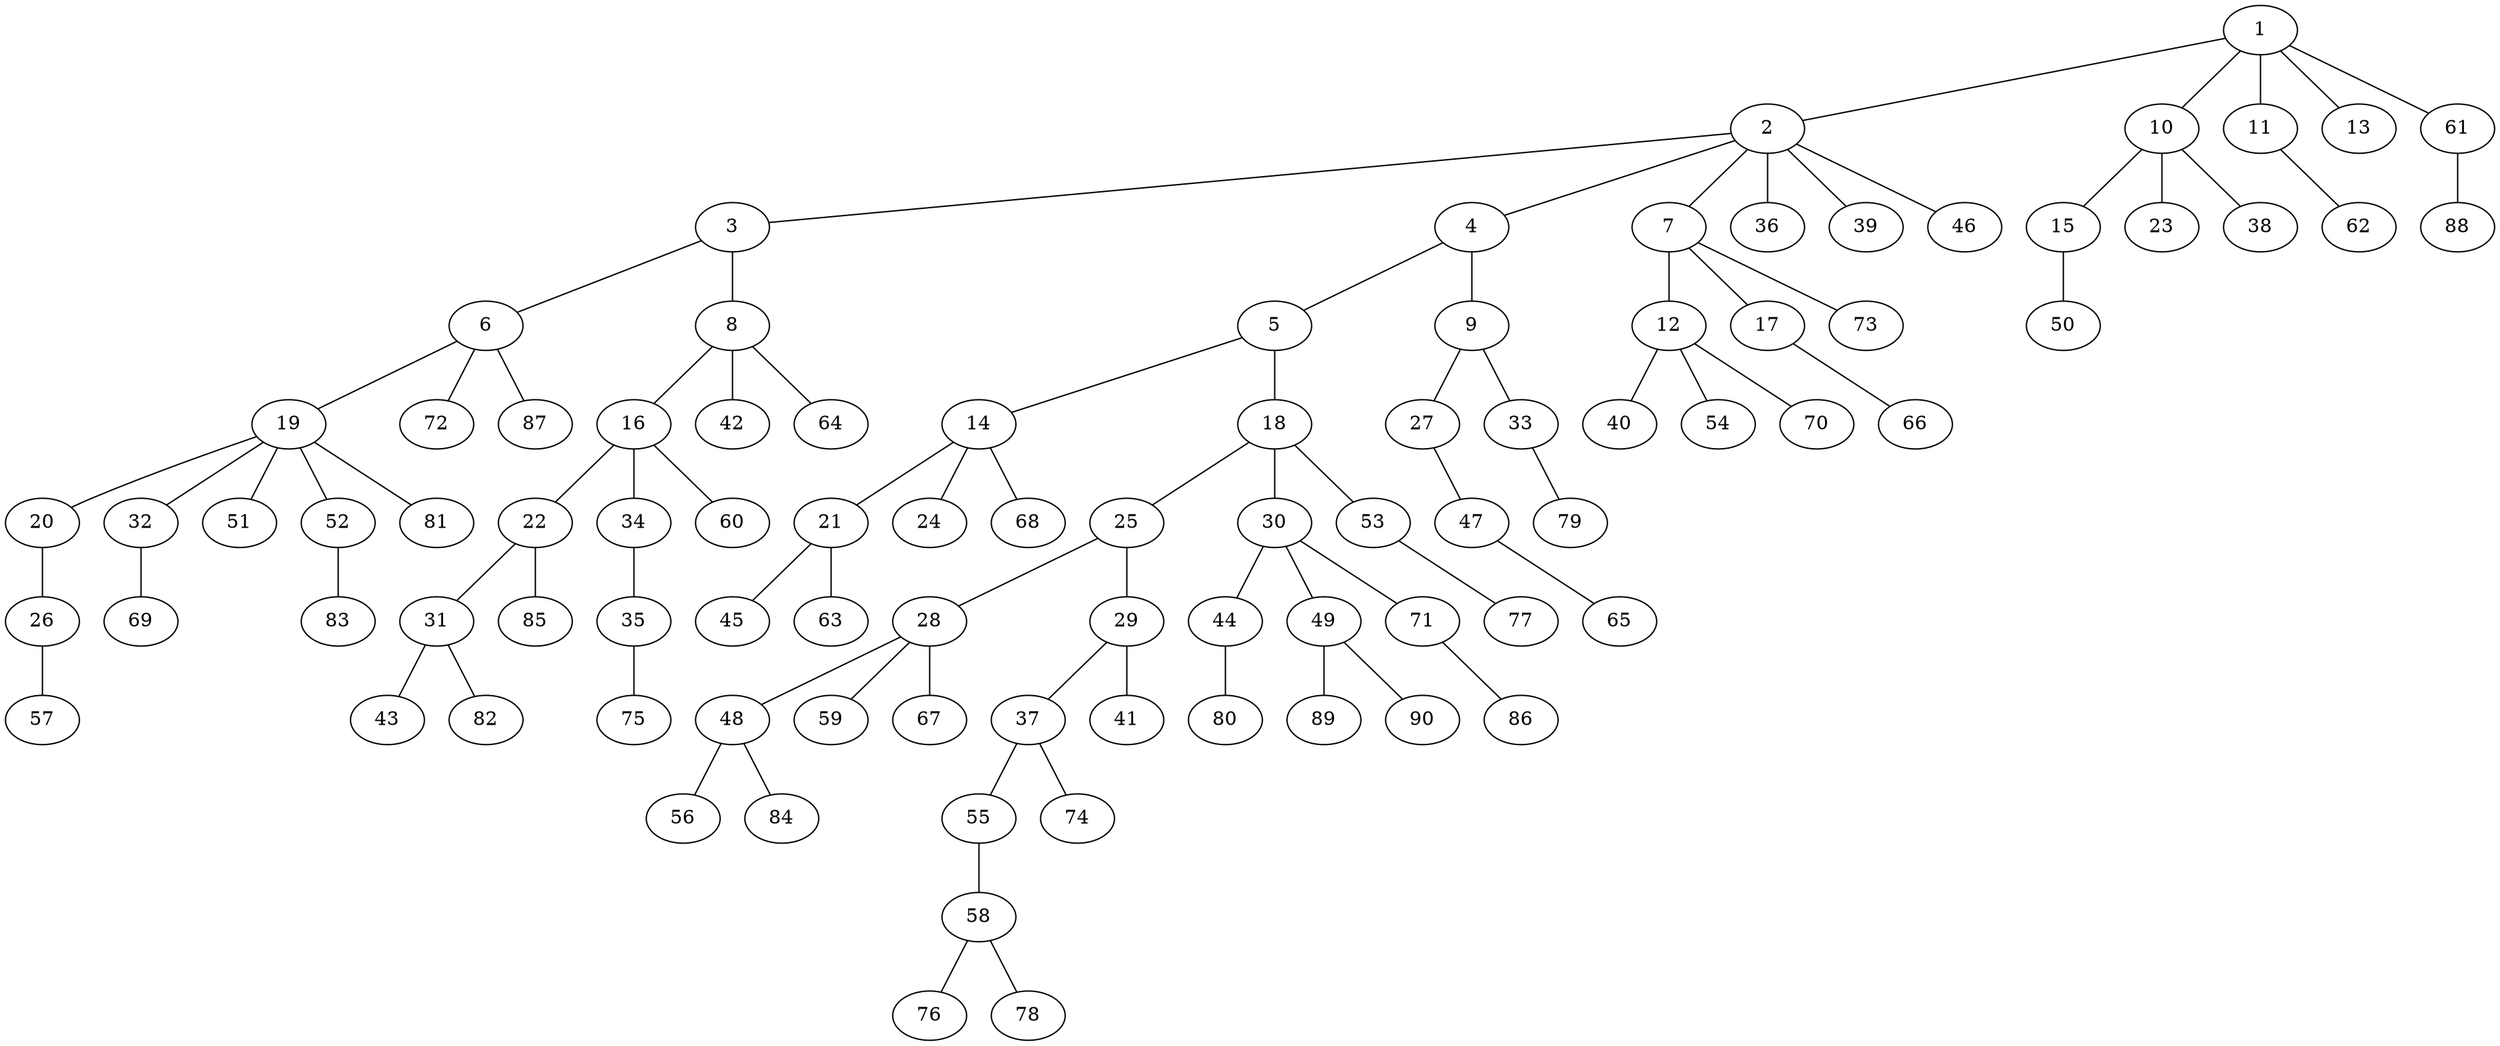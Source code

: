 graph graphname {1--2
1--10
1--11
1--13
1--61
2--3
2--4
2--7
2--36
2--39
2--46
3--6
3--8
4--5
4--9
5--14
5--18
6--19
6--72
6--87
7--12
7--17
7--73
8--16
8--42
8--64
9--27
9--33
10--15
10--23
10--38
11--62
12--40
12--54
12--70
14--21
14--24
14--68
15--50
16--22
16--34
16--60
17--66
18--25
18--30
18--53
19--20
19--32
19--51
19--52
19--81
20--26
21--45
21--63
22--31
22--85
25--28
25--29
26--57
27--47
28--48
28--59
28--67
29--37
29--41
30--44
30--49
30--71
31--43
31--82
32--69
33--79
34--35
35--75
37--55
37--74
44--80
47--65
48--56
48--84
49--89
49--90
52--83
53--77
55--58
58--76
58--78
61--88
71--86
}
